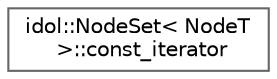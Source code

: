 digraph "Graphical Class Hierarchy"
{
 // LATEX_PDF_SIZE
  bgcolor="transparent";
  edge [fontname=Helvetica,fontsize=10,labelfontname=Helvetica,labelfontsize=10];
  node [fontname=Helvetica,fontsize=10,shape=box,height=0.2,width=0.4];
  rankdir="LR";
  Node0 [id="Node000000",label="idol::NodeSet\< NodeT\l \>::const_iterator",height=0.2,width=0.4,color="grey40", fillcolor="white", style="filled",URL="$classidol_1_1NodeSet_1_1const__iterator.html",tooltip=" "];
}
